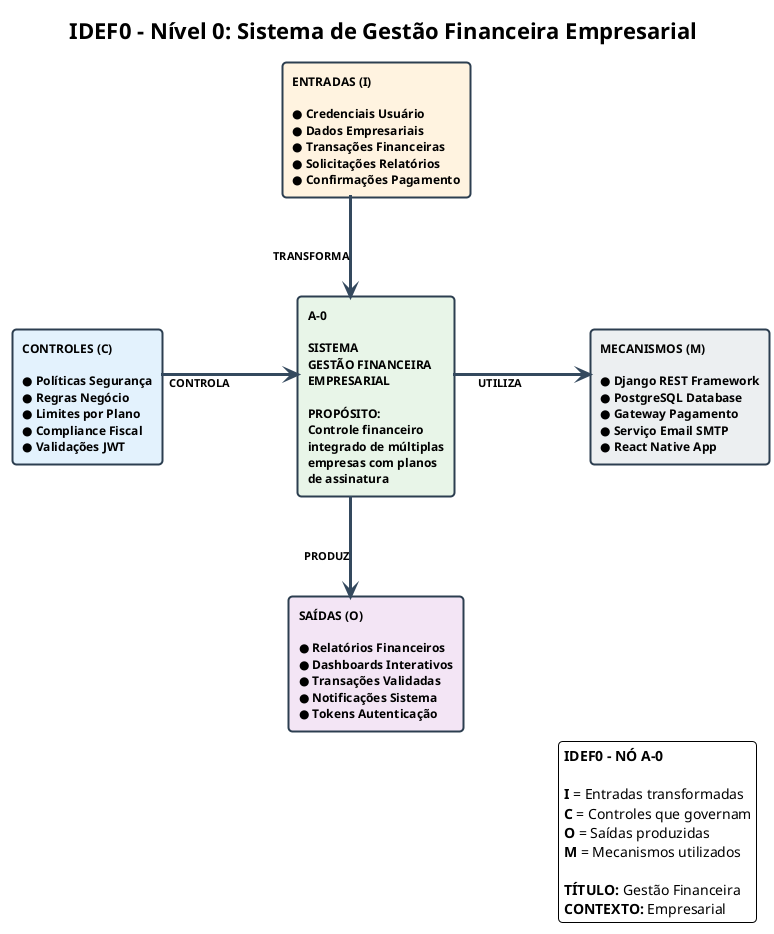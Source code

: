 @startuml IDEF0_Level0
!theme plain
title IDEF0 - Nível 0: Sistema de Gestão Financeira Empresarial

' Configurações profissionais otimizadas
skinparam defaultFontColor #000000
skinparam backgroundColor white
skinparam shadowing false
skinparam roundcorner 8
skinparam linetype ortho
skinparam nodesep 100
skinparam ranksep 120

skinparam rectangle {
    BorderColor #2C3E50
    FontSize 12
    FontStyle bold
    BorderThickness 2
}
skinparam arrow {
    Color #34495E
    FontColor #000000
    FontSize 11
    FontStyle bold
    Thickness 3
}

' Layout horizontal IDEF0
left to right direction

' Layout horizontal IDEF0 padrão

' Entradas (esquerda)
rectangle "**ENTRADAS (I)**\n\n● Credenciais Usuário\n● Dados Empresariais\n● Transações Financeiras\n● Solicitações Relatórios\n● Confirmações Pagamento" as Inputs #FFF3E0

' Controles (topo)
rectangle "**CONTROLES (C)**\n\n● Políticas Segurança\n● Regras Negócio\n● Limites por Plano\n● Compliance Fiscal\n● Validações JWT" as Controls #E3F2FD

' Processo Central A-0
rectangle "**A-0**\n\n**SISTEMA**\n**GESTÃO FINANCEIRA**\n**EMPRESARIAL**\n\n**PROPÓSITO:**\nControle financeiro\nintegrado de múltiplas\nempresas com planos\nde assinatura" as A0 #E8F5E8

' Saídas (direita)
rectangle "**SAÍDAS (O)**\n\n● Relatórios Financeiros\n● Dashboards Interativos\n● Transações Validadas\n● Notificações Sistema\n● Tokens Autenticação" as Outputs #F3E5F5

' Mecanismos (base)
rectangle "**MECANISMOS (M)**\n\n● Django REST Framework\n● PostgreSQL Database\n● Gateway Pagamento\n● Serviço Email SMTP\n● React Native App" as Mechanisms #ECEFF1

' Posicionamento horizontal IDEF0
Inputs -[hidden]right- A0
A0 -[hidden]right- Outputs
Controls -[hidden]down- A0
A0 -[hidden]down- Mechanisms

' Fluxos ICOM padrão
Inputs -right-> A0 : **TRANSFORMA**
Controls -down-> A0 : **CONTROLA**
A0 -right-> Outputs : **PRODUZ**
A0 -down-> Mechanisms : **UTILIZA**

' Legenda IDEF0
legend right
**IDEF0 - NÓ A-0**

**I** = Entradas transformadas
**C** = Controles que governam
**O** = Saídas produzidas
**M** = Mecanismos utilizados

**TÍTULO:** Gestão Financeira
**CONTEXTO:** Empresarial
endlegend

@enduml
